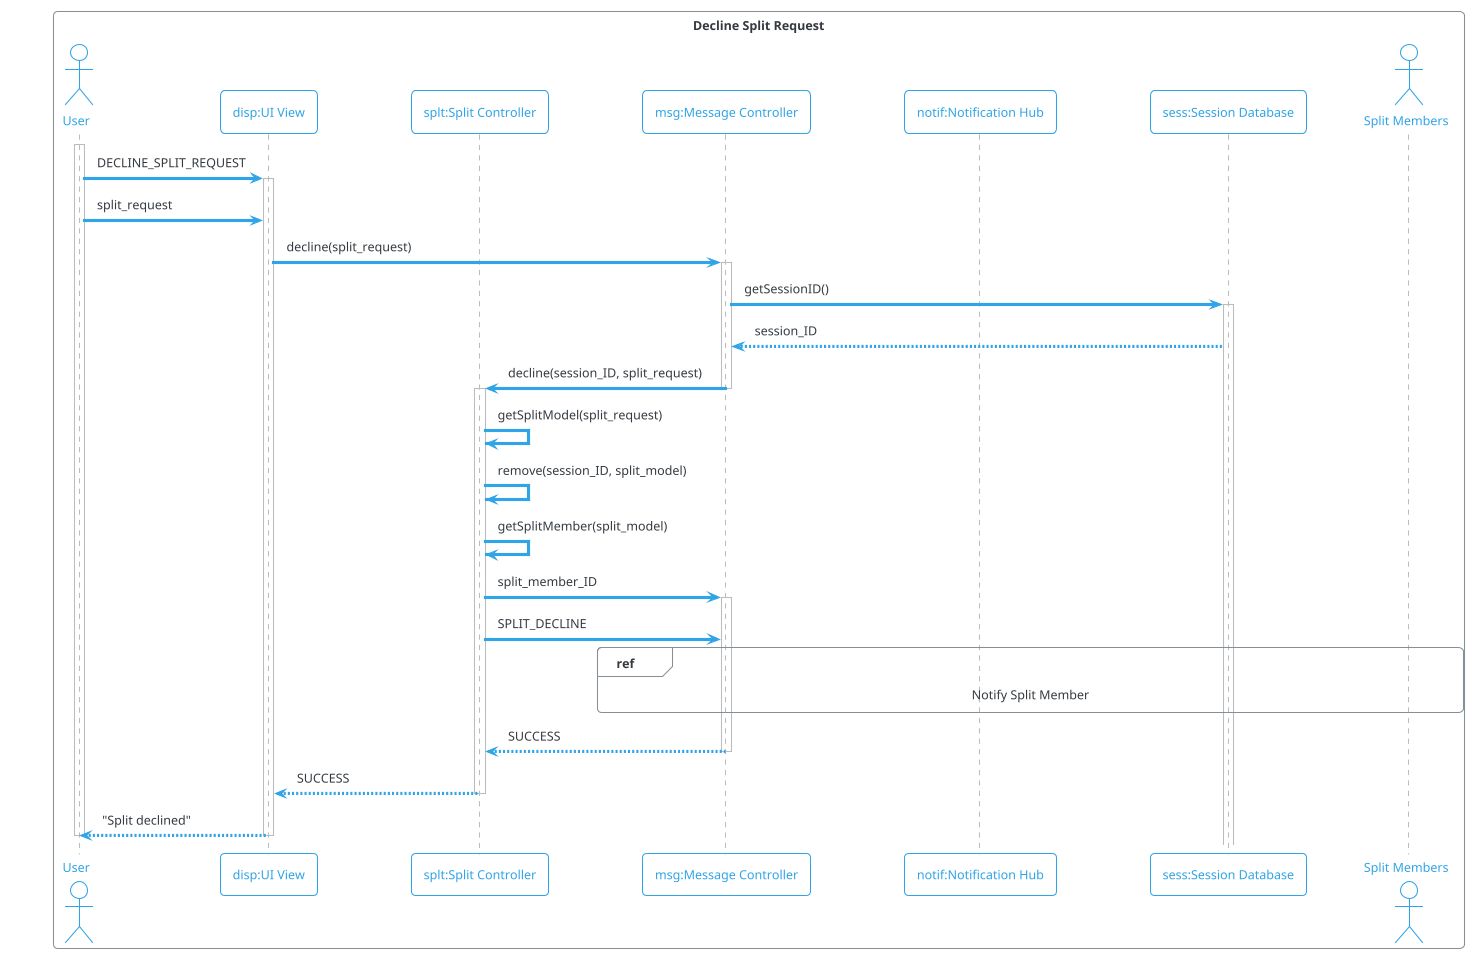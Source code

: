@startuml
!theme cerulean-outline
box "Decline Split Request"
actor "User" as user
participant "disp:UI View" as disp
participant "splt:Split Controller" as splt
participant "msg:Message Controller" as msg
participant "notif:Notification Hub" as notif
participant "sess:Session Database" as sess
actor "Split Members" as splitMembers
end box
activate user
user -> disp ++ : DECLINE_SPLIT_REQUEST
user -> disp : split_request
disp -> msg ++ : decline(split_request)
msg -> sess ++ : getSessionID()
sess --> msg : session_ID
msg -> splt --++ : decline(session_ID, split_request)
splt -> splt : getSplitModel(split_request)
splt -> splt : remove(session_ID, split_model)
splt -> splt : getSplitMember(split_model)
splt -> msg ++ : split_member_ID
splt -> msg : SPLIT_DECLINE
ref over notif, msg, splitMembers : Notify Split Member
msg --> splt -- : SUCCESS
splt --> disp -- : SUCCESS
disp --> user -- : "Split declined"
deactivate user
@enduml